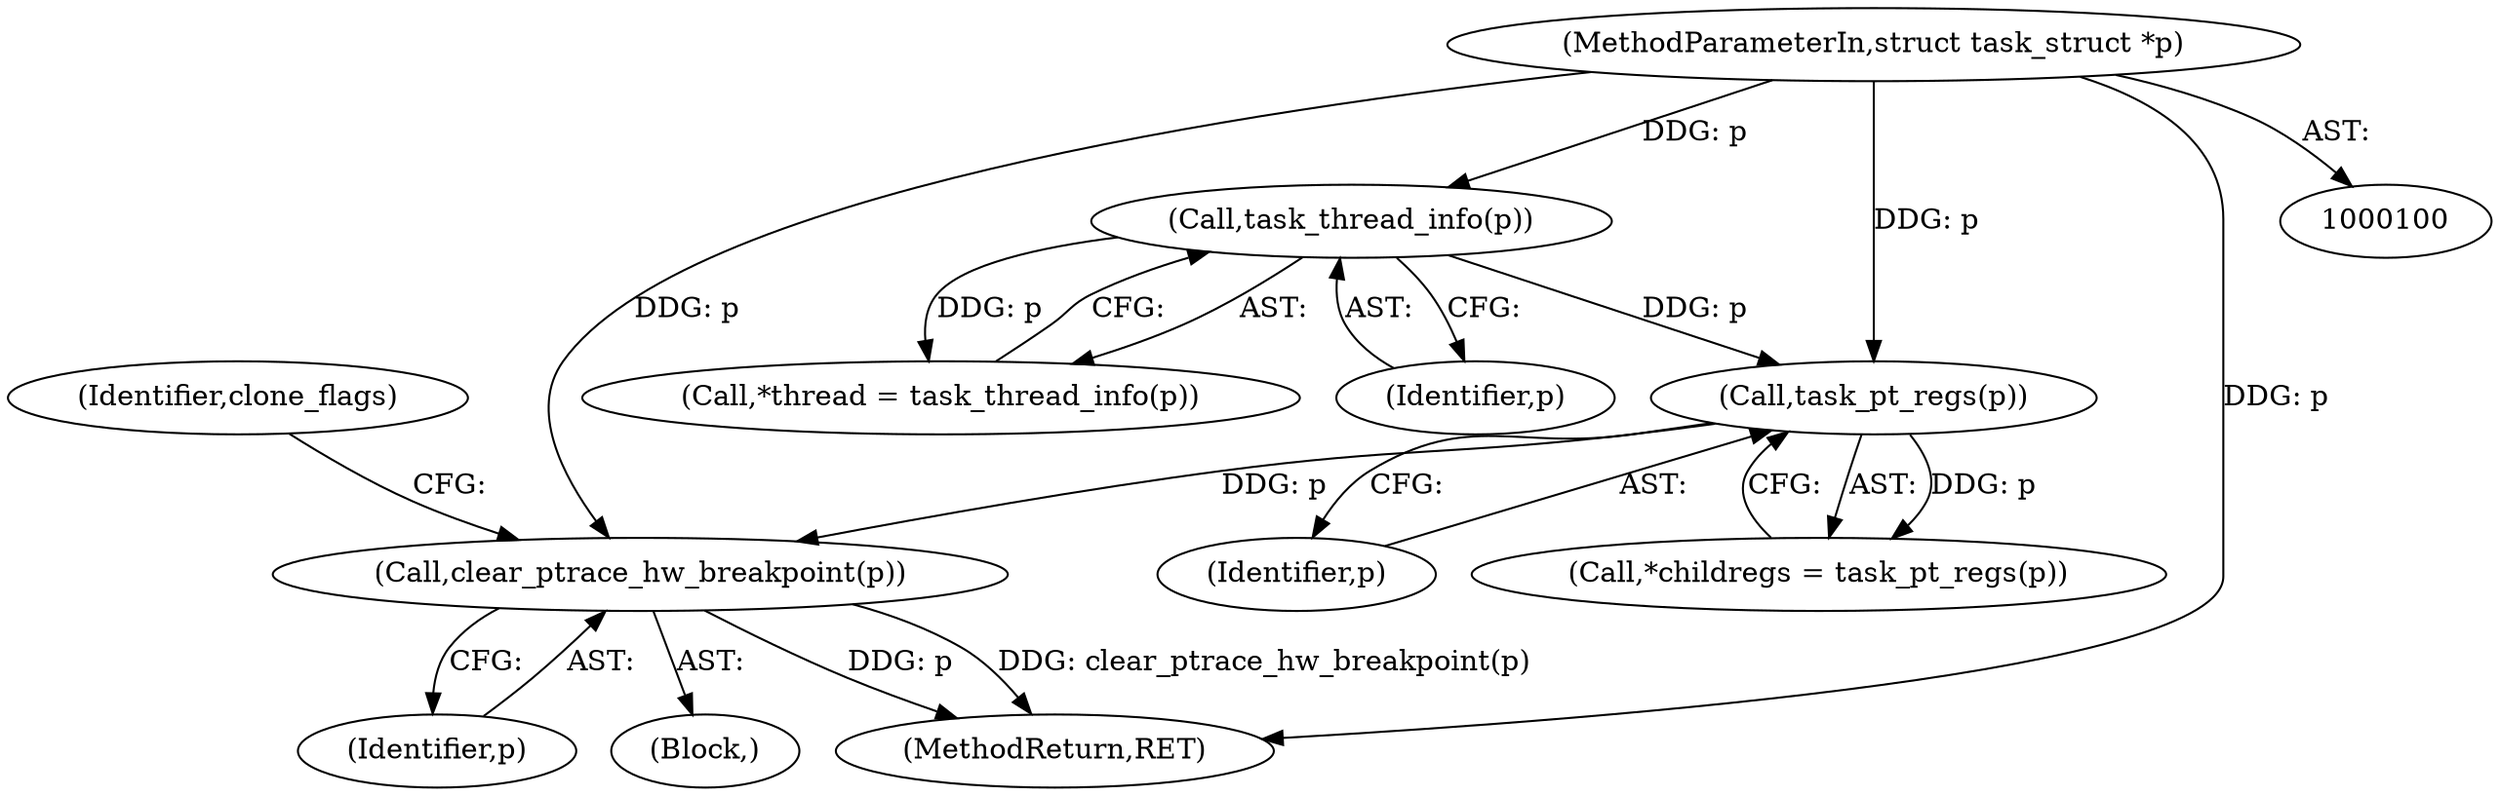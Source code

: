 digraph "0_linux_a4780adeefd042482f624f5e0d577bf9cdcbb760@pointer" {
"1000194" [label="(Call,clear_ptrace_hw_breakpoint(p))"];
"1000114" [label="(Call,task_pt_regs(p))"];
"1000109" [label="(Call,task_thread_info(p))"];
"1000104" [label="(MethodParameterIn,struct task_struct *p)"];
"1000221" [label="(MethodReturn,RET)"];
"1000114" [label="(Call,task_pt_regs(p))"];
"1000195" [label="(Identifier,p)"];
"1000110" [label="(Identifier,p)"];
"1000104" [label="(MethodParameterIn,struct task_struct *p)"];
"1000107" [label="(Call,*thread = task_thread_info(p))"];
"1000109" [label="(Call,task_thread_info(p))"];
"1000112" [label="(Call,*childregs = task_pt_regs(p))"];
"1000198" [label="(Identifier,clone_flags)"];
"1000105" [label="(Block,)"];
"1000115" [label="(Identifier,p)"];
"1000194" [label="(Call,clear_ptrace_hw_breakpoint(p))"];
"1000194" -> "1000105"  [label="AST: "];
"1000194" -> "1000195"  [label="CFG: "];
"1000195" -> "1000194"  [label="AST: "];
"1000198" -> "1000194"  [label="CFG: "];
"1000194" -> "1000221"  [label="DDG: clear_ptrace_hw_breakpoint(p)"];
"1000194" -> "1000221"  [label="DDG: p"];
"1000114" -> "1000194"  [label="DDG: p"];
"1000104" -> "1000194"  [label="DDG: p"];
"1000114" -> "1000112"  [label="AST: "];
"1000114" -> "1000115"  [label="CFG: "];
"1000115" -> "1000114"  [label="AST: "];
"1000112" -> "1000114"  [label="CFG: "];
"1000114" -> "1000112"  [label="DDG: p"];
"1000109" -> "1000114"  [label="DDG: p"];
"1000104" -> "1000114"  [label="DDG: p"];
"1000109" -> "1000107"  [label="AST: "];
"1000109" -> "1000110"  [label="CFG: "];
"1000110" -> "1000109"  [label="AST: "];
"1000107" -> "1000109"  [label="CFG: "];
"1000109" -> "1000107"  [label="DDG: p"];
"1000104" -> "1000109"  [label="DDG: p"];
"1000104" -> "1000100"  [label="AST: "];
"1000104" -> "1000221"  [label="DDG: p"];
}
